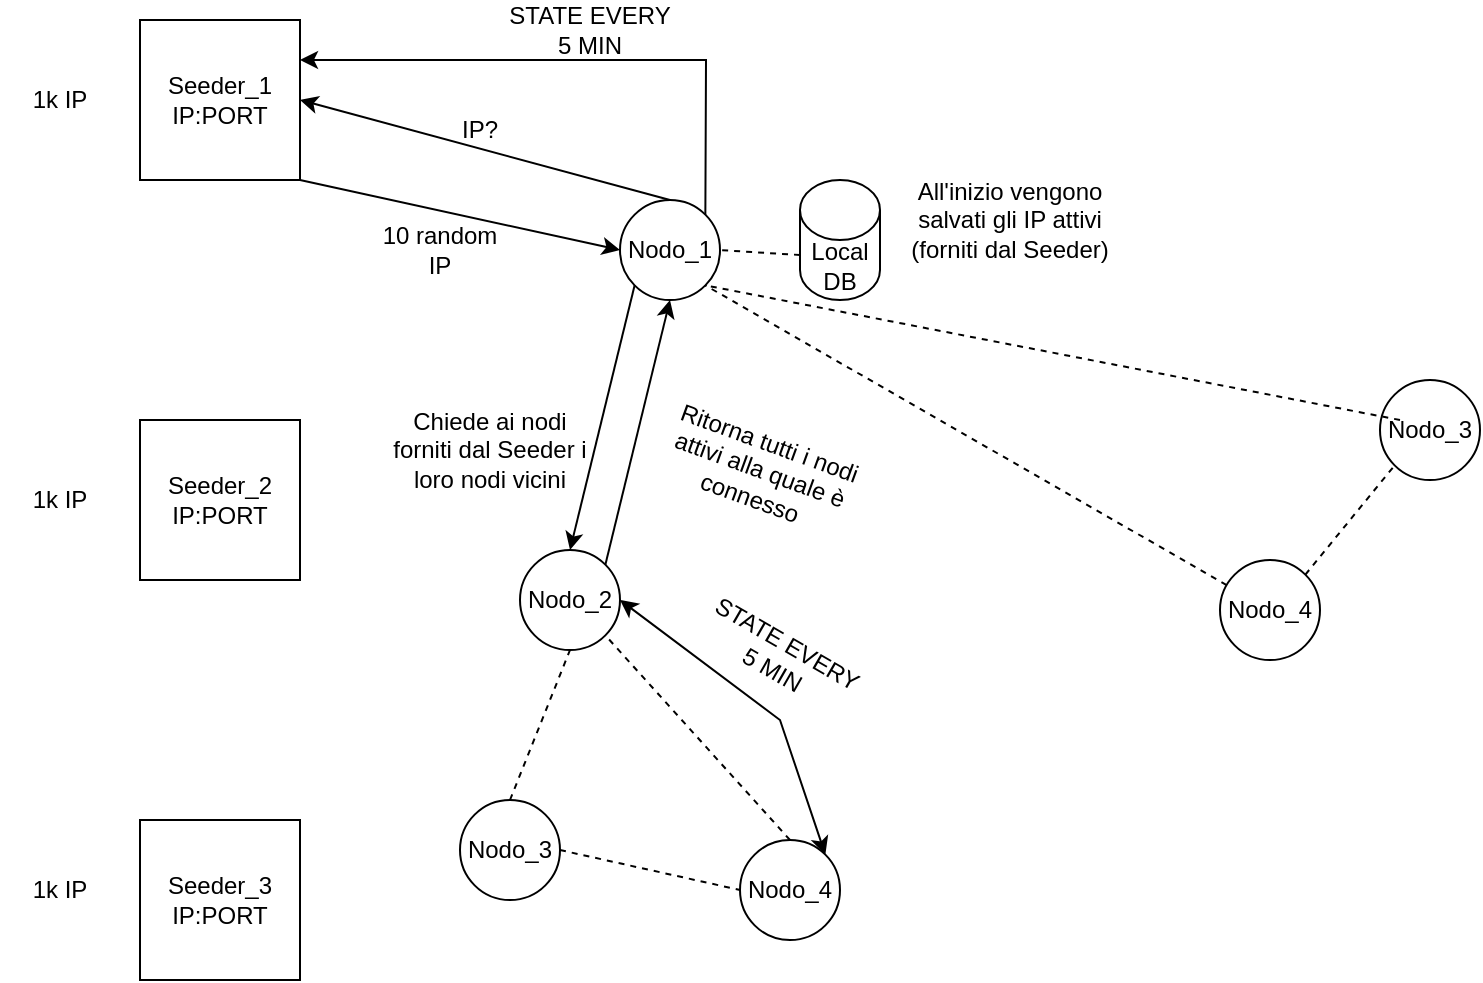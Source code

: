 <mxfile version="16.5.3" type="device"><diagram id="Mb03dH64Z05-b7UACpBm" name="Page-1"><mxGraphModel dx="1153" dy="599" grid="1" gridSize="10" guides="1" tooltips="1" connect="1" arrows="1" fold="1" page="1" pageScale="1" pageWidth="827" pageHeight="1169" math="0" shadow="0"><root><mxCell id="0"/><mxCell id="1" parent="0"/><mxCell id="QVOwrobm9WSQaVLmva_V-1" value="Seeder_1&lt;br&gt;IP:PORT" style="whiteSpace=wrap;html=1;aspect=fixed;" vertex="1" parent="1"><mxGeometry x="80" y="40" width="80" height="80" as="geometry"/></mxCell><mxCell id="QVOwrobm9WSQaVLmva_V-3" value="Seeder_2&lt;br&gt;IP:PORT" style="whiteSpace=wrap;html=1;aspect=fixed;" vertex="1" parent="1"><mxGeometry x="80" y="240" width="80" height="80" as="geometry"/></mxCell><mxCell id="QVOwrobm9WSQaVLmva_V-4" value="Seeder_3&lt;br&gt;IP:PORT" style="whiteSpace=wrap;html=1;aspect=fixed;" vertex="1" parent="1"><mxGeometry x="80" y="440" width="80" height="80" as="geometry"/></mxCell><mxCell id="QVOwrobm9WSQaVLmva_V-5" value="1k IP" style="text;html=1;strokeColor=none;fillColor=none;align=center;verticalAlign=middle;whiteSpace=wrap;rounded=0;" vertex="1" parent="1"><mxGeometry x="10" y="65" width="60" height="30" as="geometry"/></mxCell><mxCell id="QVOwrobm9WSQaVLmva_V-7" value="1k IP" style="text;html=1;strokeColor=none;fillColor=none;align=center;verticalAlign=middle;whiteSpace=wrap;rounded=0;" vertex="1" parent="1"><mxGeometry x="10" y="265" width="60" height="30" as="geometry"/></mxCell><mxCell id="QVOwrobm9WSQaVLmva_V-8" value="1k IP" style="text;html=1;strokeColor=none;fillColor=none;align=center;verticalAlign=middle;whiteSpace=wrap;rounded=0;" vertex="1" parent="1"><mxGeometry x="10" y="460" width="60" height="30" as="geometry"/></mxCell><mxCell id="QVOwrobm9WSQaVLmva_V-9" value="Nodo_1" style="ellipse;whiteSpace=wrap;html=1;aspect=fixed;" vertex="1" parent="1"><mxGeometry x="320" y="130" width="50" height="50" as="geometry"/></mxCell><mxCell id="QVOwrobm9WSQaVLmva_V-10" value="" style="endArrow=classic;html=1;rounded=0;entryX=1;entryY=0.5;entryDx=0;entryDy=0;exitX=0.5;exitY=0;exitDx=0;exitDy=0;" edge="1" parent="1" source="QVOwrobm9WSQaVLmva_V-9" target="QVOwrobm9WSQaVLmva_V-1"><mxGeometry width="50" height="50" relative="1" as="geometry"><mxPoint x="330" y="280" as="sourcePoint"/><mxPoint x="380" y="230" as="targetPoint"/></mxGeometry></mxCell><mxCell id="QVOwrobm9WSQaVLmva_V-11" value="IP?" style="text;html=1;strokeColor=none;fillColor=none;align=center;verticalAlign=middle;whiteSpace=wrap;rounded=0;" vertex="1" parent="1"><mxGeometry x="220" y="80" width="60" height="30" as="geometry"/></mxCell><mxCell id="QVOwrobm9WSQaVLmva_V-12" value="" style="endArrow=classic;html=1;rounded=0;entryX=0;entryY=0.5;entryDx=0;entryDy=0;exitX=1;exitY=1;exitDx=0;exitDy=0;" edge="1" parent="1" source="QVOwrobm9WSQaVLmva_V-1" target="QVOwrobm9WSQaVLmva_V-9"><mxGeometry width="50" height="50" relative="1" as="geometry"><mxPoint x="330" y="280" as="sourcePoint"/><mxPoint x="380" y="230" as="targetPoint"/></mxGeometry></mxCell><mxCell id="QVOwrobm9WSQaVLmva_V-13" value="10 random IP" style="text;html=1;strokeColor=none;fillColor=none;align=center;verticalAlign=middle;whiteSpace=wrap;rounded=0;" vertex="1" parent="1"><mxGeometry x="200" y="140" width="60" height="30" as="geometry"/></mxCell><mxCell id="QVOwrobm9WSQaVLmva_V-14" value="" style="endArrow=classic;html=1;rounded=0;entryX=1;entryY=0.25;entryDx=0;entryDy=0;exitX=1;exitY=0;exitDx=0;exitDy=0;" edge="1" parent="1" source="QVOwrobm9WSQaVLmva_V-9" target="QVOwrobm9WSQaVLmva_V-1"><mxGeometry width="50" height="50" relative="1" as="geometry"><mxPoint x="330" y="270" as="sourcePoint"/><mxPoint x="150" y="30" as="targetPoint"/><Array as="points"><mxPoint x="363" y="60"/></Array></mxGeometry></mxCell><mxCell id="QVOwrobm9WSQaVLmva_V-15" value="STATE EVERY 5 MIN" style="text;html=1;strokeColor=none;fillColor=none;align=center;verticalAlign=middle;whiteSpace=wrap;rounded=0;" vertex="1" parent="1"><mxGeometry x="260" y="30" width="90" height="30" as="geometry"/></mxCell><mxCell id="QVOwrobm9WSQaVLmva_V-17" value="Nodo_4" style="ellipse;whiteSpace=wrap;html=1;aspect=fixed;" vertex="1" parent="1"><mxGeometry x="380" y="450" width="50" height="50" as="geometry"/></mxCell><mxCell id="QVOwrobm9WSQaVLmva_V-18" value="Nodo_3" style="ellipse;whiteSpace=wrap;html=1;aspect=fixed;" vertex="1" parent="1"><mxGeometry x="240" y="430" width="50" height="50" as="geometry"/></mxCell><mxCell id="QVOwrobm9WSQaVLmva_V-19" value="Nodo_2" style="ellipse;whiteSpace=wrap;html=1;aspect=fixed;" vertex="1" parent="1"><mxGeometry x="270" y="305" width="50" height="50" as="geometry"/></mxCell><mxCell id="QVOwrobm9WSQaVLmva_V-20" value="Nodo_4" style="ellipse;whiteSpace=wrap;html=1;aspect=fixed;" vertex="1" parent="1"><mxGeometry x="620" y="310" width="50" height="50" as="geometry"/></mxCell><mxCell id="QVOwrobm9WSQaVLmva_V-21" value="Nodo_3" style="ellipse;whiteSpace=wrap;html=1;aspect=fixed;" vertex="1" parent="1"><mxGeometry x="700" y="220" width="50" height="50" as="geometry"/></mxCell><mxCell id="QVOwrobm9WSQaVLmva_V-22" value="Local&lt;br&gt;DB" style="shape=cylinder3;whiteSpace=wrap;html=1;boundedLbl=1;backgroundOutline=1;size=15;" vertex="1" parent="1"><mxGeometry x="410" y="120" width="40" height="60" as="geometry"/></mxCell><mxCell id="QVOwrobm9WSQaVLmva_V-23" value="" style="endArrow=none;dashed=1;html=1;rounded=0;entryX=1;entryY=0.5;entryDx=0;entryDy=0;exitX=0;exitY=0;exitDx=0;exitDy=37.5;exitPerimeter=0;" edge="1" parent="1" source="QVOwrobm9WSQaVLmva_V-22" target="QVOwrobm9WSQaVLmva_V-9"><mxGeometry width="50" height="50" relative="1" as="geometry"><mxPoint x="330" y="260" as="sourcePoint"/><mxPoint x="380" y="210" as="targetPoint"/></mxGeometry></mxCell><mxCell id="QVOwrobm9WSQaVLmva_V-24" value="All'inizio vengono salvati gli IP attivi (forniti dal Seeder)" style="text;html=1;strokeColor=none;fillColor=none;align=center;verticalAlign=middle;whiteSpace=wrap;rounded=0;" vertex="1" parent="1"><mxGeometry x="460" y="120" width="110" height="40" as="geometry"/></mxCell><mxCell id="QVOwrobm9WSQaVLmva_V-25" value="" style="endArrow=classic;html=1;rounded=0;entryX=0.5;entryY=0;entryDx=0;entryDy=0;exitX=0;exitY=1;exitDx=0;exitDy=0;" edge="1" parent="1" source="QVOwrobm9WSQaVLmva_V-9" target="QVOwrobm9WSQaVLmva_V-19"><mxGeometry width="50" height="50" relative="1" as="geometry"><mxPoint x="320" y="260" as="sourcePoint"/><mxPoint x="370" y="210" as="targetPoint"/></mxGeometry></mxCell><mxCell id="QVOwrobm9WSQaVLmva_V-26" value="Chiede ai nodi forniti dal Seeder i loro nodi vicini" style="text;html=1;strokeColor=none;fillColor=none;align=center;verticalAlign=middle;whiteSpace=wrap;rounded=0;" vertex="1" parent="1"><mxGeometry x="200" y="240" width="110" height="30" as="geometry"/></mxCell><mxCell id="QVOwrobm9WSQaVLmva_V-27" value="" style="endArrow=none;dashed=1;html=1;rounded=0;entryX=0.5;entryY=1;entryDx=0;entryDy=0;exitX=0.5;exitY=0;exitDx=0;exitDy=0;" edge="1" parent="1" source="QVOwrobm9WSQaVLmva_V-18" target="QVOwrobm9WSQaVLmva_V-19"><mxGeometry width="50" height="50" relative="1" as="geometry"><mxPoint x="330" y="410" as="sourcePoint"/><mxPoint x="380" y="360" as="targetPoint"/></mxGeometry></mxCell><mxCell id="QVOwrobm9WSQaVLmva_V-28" value="" style="endArrow=none;dashed=1;html=1;rounded=0;entryX=0;entryY=0.5;entryDx=0;entryDy=0;exitX=1;exitY=0.5;exitDx=0;exitDy=0;" edge="1" parent="1" source="QVOwrobm9WSQaVLmva_V-18" target="QVOwrobm9WSQaVLmva_V-17"><mxGeometry width="50" height="50" relative="1" as="geometry"><mxPoint x="275" y="440" as="sourcePoint"/><mxPoint x="305" y="365" as="targetPoint"/></mxGeometry></mxCell><mxCell id="QVOwrobm9WSQaVLmva_V-29" value="" style="endArrow=none;dashed=1;html=1;rounded=0;entryX=1;entryY=1;entryDx=0;entryDy=0;exitX=0.5;exitY=0;exitDx=0;exitDy=0;" edge="1" parent="1" source="QVOwrobm9WSQaVLmva_V-17" target="QVOwrobm9WSQaVLmva_V-19"><mxGeometry width="50" height="50" relative="1" as="geometry"><mxPoint x="285" y="450" as="sourcePoint"/><mxPoint x="315" y="375" as="targetPoint"/></mxGeometry></mxCell><mxCell id="QVOwrobm9WSQaVLmva_V-30" value="" style="endArrow=classic;startArrow=classic;html=1;rounded=0;entryX=1;entryY=0.5;entryDx=0;entryDy=0;exitX=1;exitY=0;exitDx=0;exitDy=0;" edge="1" parent="1" source="QVOwrobm9WSQaVLmva_V-17" target="QVOwrobm9WSQaVLmva_V-19"><mxGeometry width="50" height="50" relative="1" as="geometry"><mxPoint x="330" y="410" as="sourcePoint"/><mxPoint x="380" y="360" as="targetPoint"/><Array as="points"><mxPoint x="400" y="390"/></Array></mxGeometry></mxCell><mxCell id="QVOwrobm9WSQaVLmva_V-31" value="STATE EVERY 5 MIN" style="text;html=1;strokeColor=none;fillColor=none;align=center;verticalAlign=middle;whiteSpace=wrap;rounded=0;rotation=30;" vertex="1" parent="1"><mxGeometry x="357.63" y="346.42" width="84" height="23.75" as="geometry"/></mxCell><mxCell id="QVOwrobm9WSQaVLmva_V-32" value="" style="endArrow=classic;html=1;rounded=0;exitX=1;exitY=0;exitDx=0;exitDy=0;entryX=0.5;entryY=1;entryDx=0;entryDy=0;" edge="1" parent="1" source="QVOwrobm9WSQaVLmva_V-19" target="QVOwrobm9WSQaVLmva_V-9"><mxGeometry width="50" height="50" relative="1" as="geometry"><mxPoint x="320" y="280" as="sourcePoint"/><mxPoint x="370" y="230" as="targetPoint"/></mxGeometry></mxCell><mxCell id="QVOwrobm9WSQaVLmva_V-33" value="Ritorna tutti i nodi attivi alla quale è connesso" style="text;html=1;strokeColor=none;fillColor=none;align=center;verticalAlign=middle;whiteSpace=wrap;rounded=0;rotation=20;" vertex="1" parent="1"><mxGeometry x="330" y="250" width="120" height="30" as="geometry"/></mxCell><mxCell id="QVOwrobm9WSQaVLmva_V-34" value="" style="endArrow=none;dashed=1;html=1;rounded=0;entryX=1;entryY=1;entryDx=0;entryDy=0;exitX=0.2;exitY=0.4;exitDx=0;exitDy=0;exitPerimeter=0;" edge="1" parent="1" source="QVOwrobm9WSQaVLmva_V-21" target="QVOwrobm9WSQaVLmva_V-9"><mxGeometry width="50" height="50" relative="1" as="geometry"><mxPoint x="320" y="250" as="sourcePoint"/><mxPoint x="370" y="200" as="targetPoint"/></mxGeometry></mxCell><mxCell id="QVOwrobm9WSQaVLmva_V-35" value="" style="endArrow=none;dashed=1;html=1;rounded=0;entryX=0;entryY=1;entryDx=0;entryDy=0;exitX=1;exitY=0;exitDx=0;exitDy=0;" edge="1" parent="1" source="QVOwrobm9WSQaVLmva_V-20" target="QVOwrobm9WSQaVLmva_V-21"><mxGeometry width="50" height="50" relative="1" as="geometry"><mxPoint x="320" y="250" as="sourcePoint"/><mxPoint x="370" y="200" as="targetPoint"/></mxGeometry></mxCell><mxCell id="QVOwrobm9WSQaVLmva_V-36" value="" style="endArrow=none;dashed=1;html=1;rounded=0;entryX=1;entryY=1;entryDx=0;entryDy=0;" edge="1" parent="1" source="QVOwrobm9WSQaVLmva_V-20" target="QVOwrobm9WSQaVLmva_V-9"><mxGeometry width="50" height="50" relative="1" as="geometry"><mxPoint x="320" y="250" as="sourcePoint"/><mxPoint x="370" y="200" as="targetPoint"/></mxGeometry></mxCell></root></mxGraphModel></diagram></mxfile>